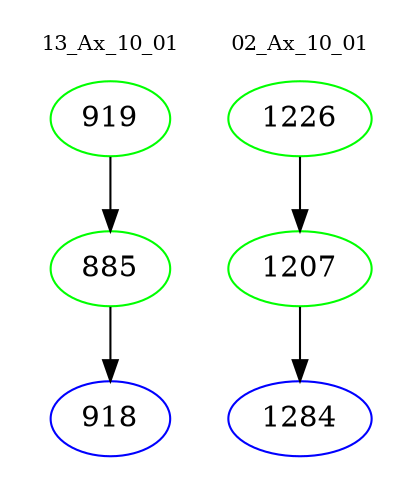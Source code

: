 digraph{
subgraph cluster_0 {
color = white
label = "13_Ax_10_01";
fontsize=10;
T0_919 [label="919", color="green"]
T0_919 -> T0_885 [color="black"]
T0_885 [label="885", color="green"]
T0_885 -> T0_918 [color="black"]
T0_918 [label="918", color="blue"]
}
subgraph cluster_1 {
color = white
label = "02_Ax_10_01";
fontsize=10;
T1_1226 [label="1226", color="green"]
T1_1226 -> T1_1207 [color="black"]
T1_1207 [label="1207", color="green"]
T1_1207 -> T1_1284 [color="black"]
T1_1284 [label="1284", color="blue"]
}
}
